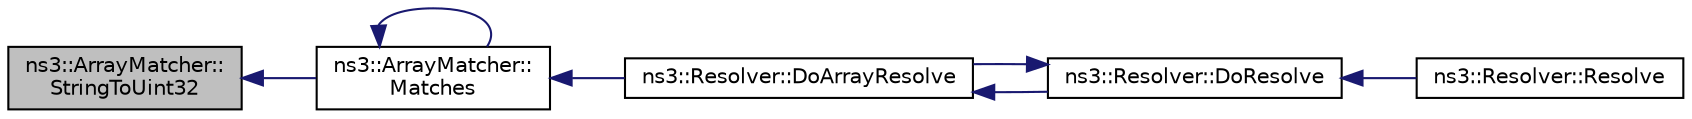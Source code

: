 digraph "ns3::ArrayMatcher::StringToUint32"
{
  edge [fontname="Helvetica",fontsize="10",labelfontname="Helvetica",labelfontsize="10"];
  node [fontname="Helvetica",fontsize="10",shape=record];
  rankdir="LR";
  Node1 [label="ns3::ArrayMatcher::\lStringToUint32",height=0.2,width=0.4,color="black", fillcolor="grey75", style="filled", fontcolor="black"];
  Node1 -> Node2 [dir="back",color="midnightblue",fontsize="10",style="solid"];
  Node2 [label="ns3::ArrayMatcher::\lMatches",height=0.2,width=0.4,color="black", fillcolor="white", style="filled",URL="$d3/d29/classns3_1_1ArrayMatcher.html#a844f379ae141a473fd28829995e97507"];
  Node2 -> Node2 [dir="back",color="midnightblue",fontsize="10",style="solid"];
  Node2 -> Node3 [dir="back",color="midnightblue",fontsize="10",style="solid"];
  Node3 [label="ns3::Resolver::DoArrayResolve",height=0.2,width=0.4,color="black", fillcolor="white", style="filled",URL="$d4/dc4/classns3_1_1Resolver.html#a09cf9f78d05d8734280769d3daa5d8cc"];
  Node3 -> Node4 [dir="back",color="midnightblue",fontsize="10",style="solid"];
  Node4 [label="ns3::Resolver::DoResolve",height=0.2,width=0.4,color="black", fillcolor="white", style="filled",URL="$d4/dc4/classns3_1_1Resolver.html#ae91ec5c188ee8da874e4915193efb000"];
  Node4 -> Node5 [dir="back",color="midnightblue",fontsize="10",style="solid"];
  Node5 [label="ns3::Resolver::Resolve",height=0.2,width=0.4,color="black", fillcolor="white", style="filled",URL="$d4/dc4/classns3_1_1Resolver.html#ac3768bb1d9c145634bebc378cc5bb4fd"];
  Node4 -> Node3 [dir="back",color="midnightblue",fontsize="10",style="solid"];
}
